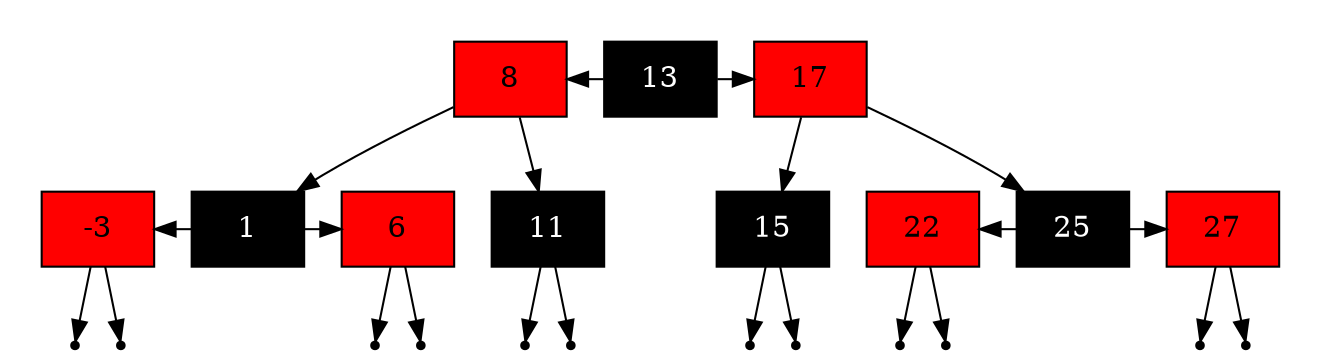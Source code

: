 digraph {
node[shape=rectangle]
"13"[label="13"][style=filled][fillcolor=black][fontcolor=white];
"8"[label="8"][style=filled][fillcolor=red][fontcolor=black];
"1"[label="1"][style=filled][fillcolor=black][fontcolor=white];
"-3"[label="-3"][style=filled][fillcolor=red][fontcolor=black];
null1 [shape=point];
null2 [shape=point];
"-3" -> null1
"-3" -> null2
"6"[label="6"][style=filled][fillcolor=red][fontcolor=black];
null3 [shape=point];
null4 [shape=point];
"6" -> null3
"6" -> null4
subgraph cluster_1 {
   { rank="same"; "-3" , "6" , "1"}
   "-3" ->"1"[dir=back];
   "1" -> "6";
color=white
}
"11"[label="11"][style=filled][fillcolor=black][fontcolor=white];
null5 [shape=point];
null6 [shape=point];
"11" -> null5
"11" -> null6
"8" -> "1";
"8" -> "11";
"17"[label="17"][style=filled][fillcolor=red][fontcolor=black];
"15"[label="15"][style=filled][fillcolor=black][fontcolor=white];
null7 [shape=point];
null8 [shape=point];
"15" -> null7
"15" -> null8
"25"[label="25"][style=filled][fillcolor=black][fontcolor=white];
"22"[label="22"][style=filled][fillcolor=red][fontcolor=black];
null9 [shape=point];
null10 [shape=point];
"22" -> null9
"22" -> null10
"27"[label="27"][style=filled][fillcolor=red][fontcolor=black];
null11 [shape=point];
null12 [shape=point];
"27" -> null11
"27" -> null12
subgraph cluster_2 {
   { rank="same"; "22" , "27" , "25"}
   "22" ->"25"[dir=back];
   "25" -> "27";
color=white
}
"17" -> "15";
"17" -> "25";
subgraph cluster_3 {
   { rank="same"; "8" , "17" , "13"}
   "8" ->"13"[dir=back];
   "13" -> "17";
color=white
}
}
